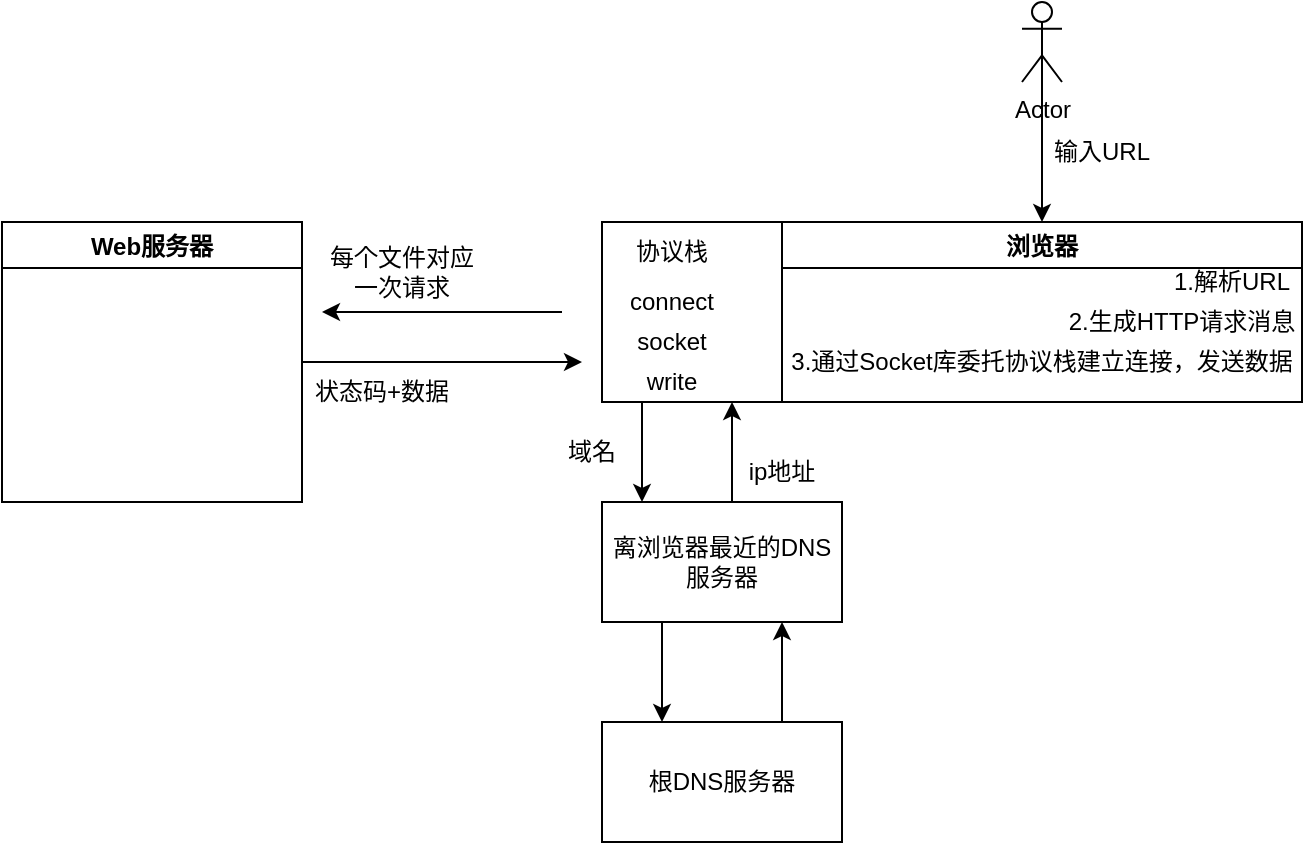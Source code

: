 <mxfile version="15.4.0" type="device"><diagram id="6FJTrL6WVPJzpp1kxjzq" name="第 1 页"><mxGraphModel dx="852" dy="494" grid="1" gridSize="10" guides="1" tooltips="1" connect="1" arrows="1" fold="1" page="1" pageScale="1" pageWidth="827" pageHeight="1169" math="0" shadow="0"><root><mxCell id="0"/><mxCell id="1" parent="0"/><mxCell id="sqgs4TpInp-qgzb5_IXQ-10" style="edgeStyle=orthogonalEdgeStyle;rounded=0;orthogonalLoop=1;jettySize=auto;html=1;" edge="1" parent="1"><mxGeometry relative="1" as="geometry"><mxPoint x="230" y="195" as="targetPoint"/><mxPoint x="350" y="195" as="sourcePoint"/></mxGeometry></mxCell><mxCell id="sqgs4TpInp-qgzb5_IXQ-1" value="浏览器" style="swimlane;" vertex="1" parent="1"><mxGeometry x="460" y="150" width="260" height="90" as="geometry"/></mxCell><mxCell id="sqgs4TpInp-qgzb5_IXQ-7" value="1.解析URL" style="text;html=1;strokeColor=none;fillColor=none;align=center;verticalAlign=middle;whiteSpace=wrap;rounded=0;" vertex="1" parent="sqgs4TpInp-qgzb5_IXQ-1"><mxGeometry x="190" y="20" width="70" height="20" as="geometry"/></mxCell><mxCell id="sqgs4TpInp-qgzb5_IXQ-9" value="2.生成HTTP请求消息" style="text;html=1;strokeColor=none;fillColor=none;align=center;verticalAlign=middle;whiteSpace=wrap;rounded=0;" vertex="1" parent="sqgs4TpInp-qgzb5_IXQ-1"><mxGeometry x="135" y="40" width="130" height="20" as="geometry"/></mxCell><mxCell id="sqgs4TpInp-qgzb5_IXQ-25" value="3.通过Socket库委托协议栈建立连接，发送数据" style="text;html=1;strokeColor=none;fillColor=none;align=center;verticalAlign=middle;whiteSpace=wrap;rounded=0;" vertex="1" parent="sqgs4TpInp-qgzb5_IXQ-1"><mxGeometry x="-5" y="50" width="270" height="40" as="geometry"/></mxCell><mxCell id="sqgs4TpInp-qgzb5_IXQ-5" style="edgeStyle=orthogonalEdgeStyle;rounded=0;orthogonalLoop=1;jettySize=auto;html=1;exitX=0.5;exitY=0.5;exitDx=0;exitDy=0;exitPerimeter=0;entryX=0.5;entryY=0;entryDx=0;entryDy=0;" edge="1" parent="1" source="sqgs4TpInp-qgzb5_IXQ-2" target="sqgs4TpInp-qgzb5_IXQ-1"><mxGeometry relative="1" as="geometry"/></mxCell><mxCell id="sqgs4TpInp-qgzb5_IXQ-2" value="Actor" style="shape=umlActor;verticalLabelPosition=bottom;verticalAlign=top;html=1;outlineConnect=0;" vertex="1" parent="1"><mxGeometry x="580" y="40" width="20" height="40" as="geometry"/></mxCell><mxCell id="sqgs4TpInp-qgzb5_IXQ-6" value="输入URL" style="text;html=1;strokeColor=none;fillColor=none;align=center;verticalAlign=middle;whiteSpace=wrap;rounded=0;" vertex="1" parent="1"><mxGeometry x="590" y="100" width="60" height="30" as="geometry"/></mxCell><mxCell id="sqgs4TpInp-qgzb5_IXQ-12" style="edgeStyle=orthogonalEdgeStyle;rounded=0;orthogonalLoop=1;jettySize=auto;html=1;" edge="1" parent="1" source="sqgs4TpInp-qgzb5_IXQ-8"><mxGeometry relative="1" as="geometry"><mxPoint x="360" y="220" as="targetPoint"/></mxGeometry></mxCell><mxCell id="sqgs4TpInp-qgzb5_IXQ-8" value="Web服务器" style="swimlane;" vertex="1" parent="1"><mxGeometry x="70" y="150" width="150" height="140" as="geometry"/></mxCell><mxCell id="sqgs4TpInp-qgzb5_IXQ-11" value="每个文件对应一次请求" style="text;html=1;strokeColor=none;fillColor=none;align=center;verticalAlign=middle;whiteSpace=wrap;rounded=0;" vertex="1" parent="1"><mxGeometry x="230" y="160" width="80" height="30" as="geometry"/></mxCell><mxCell id="sqgs4TpInp-qgzb5_IXQ-13" value="状态码+数据" style="text;html=1;strokeColor=none;fillColor=none;align=center;verticalAlign=middle;whiteSpace=wrap;rounded=0;" vertex="1" parent="1"><mxGeometry x="220" y="220" width="80" height="30" as="geometry"/></mxCell><mxCell id="sqgs4TpInp-qgzb5_IXQ-17" style="edgeStyle=orthogonalEdgeStyle;rounded=0;orthogonalLoop=1;jettySize=auto;html=1;exitX=0.25;exitY=1;exitDx=0;exitDy=0;entryX=0.25;entryY=0;entryDx=0;entryDy=0;" edge="1" parent="1" source="sqgs4TpInp-qgzb5_IXQ-15" target="sqgs4TpInp-qgzb5_IXQ-16"><mxGeometry relative="1" as="geometry"/></mxCell><mxCell id="sqgs4TpInp-qgzb5_IXQ-15" value="离浏览器最近的DNS服务器" style="rounded=0;whiteSpace=wrap;html=1;" vertex="1" parent="1"><mxGeometry x="370" y="290" width="120" height="60" as="geometry"/></mxCell><mxCell id="sqgs4TpInp-qgzb5_IXQ-33" style="edgeStyle=orthogonalEdgeStyle;rounded=0;orthogonalLoop=1;jettySize=auto;html=1;exitX=0.75;exitY=0;exitDx=0;exitDy=0;entryX=0.75;entryY=1;entryDx=0;entryDy=0;" edge="1" parent="1" source="sqgs4TpInp-qgzb5_IXQ-16" target="sqgs4TpInp-qgzb5_IXQ-15"><mxGeometry relative="1" as="geometry"/></mxCell><mxCell id="sqgs4TpInp-qgzb5_IXQ-16" value="根DNS服务器" style="rounded=0;whiteSpace=wrap;html=1;" vertex="1" parent="1"><mxGeometry x="370" y="400" width="120" height="60" as="geometry"/></mxCell><mxCell id="sqgs4TpInp-qgzb5_IXQ-23" value="域名" style="text;html=1;strokeColor=none;fillColor=none;align=center;verticalAlign=middle;whiteSpace=wrap;rounded=0;" vertex="1" parent="1"><mxGeometry x="345" y="250" width="40" height="30" as="geometry"/></mxCell><mxCell id="sqgs4TpInp-qgzb5_IXQ-24" value="ip地址" style="text;html=1;strokeColor=none;fillColor=none;align=center;verticalAlign=middle;whiteSpace=wrap;rounded=0;" vertex="1" parent="1"><mxGeometry x="440" y="260" width="40" height="30" as="geometry"/></mxCell><mxCell id="sqgs4TpInp-qgzb5_IXQ-27" value="" style="rounded=0;whiteSpace=wrap;html=1;" vertex="1" parent="1"><mxGeometry x="370" y="150" width="90" height="90" as="geometry"/></mxCell><mxCell id="sqgs4TpInp-qgzb5_IXQ-28" value="协议栈" style="text;html=1;strokeColor=none;fillColor=none;align=center;verticalAlign=middle;whiteSpace=wrap;rounded=0;" vertex="1" parent="1"><mxGeometry x="385" y="150" width="40" height="30" as="geometry"/></mxCell><mxCell id="sqgs4TpInp-qgzb5_IXQ-29" value="connect" style="text;html=1;strokeColor=none;fillColor=none;align=center;verticalAlign=middle;whiteSpace=wrap;rounded=0;" vertex="1" parent="1"><mxGeometry x="375" y="180" width="60" height="20" as="geometry"/></mxCell><mxCell id="sqgs4TpInp-qgzb5_IXQ-30" value="socket" style="text;html=1;strokeColor=none;fillColor=none;align=center;verticalAlign=middle;whiteSpace=wrap;rounded=0;" vertex="1" parent="1"><mxGeometry x="375" y="200" width="60" height="20" as="geometry"/></mxCell><mxCell id="sqgs4TpInp-qgzb5_IXQ-31" value="write" style="text;html=1;strokeColor=none;fillColor=none;align=center;verticalAlign=middle;whiteSpace=wrap;rounded=0;" vertex="1" parent="1"><mxGeometry x="375" y="220" width="60" height="20" as="geometry"/></mxCell><mxCell id="sqgs4TpInp-qgzb5_IXQ-34" style="edgeStyle=orthogonalEdgeStyle;rounded=0;orthogonalLoop=1;jettySize=auto;html=1;exitX=0.25;exitY=1;exitDx=0;exitDy=0;entryX=0.25;entryY=0;entryDx=0;entryDy=0;" edge="1" parent="1"><mxGeometry relative="1" as="geometry"><mxPoint x="390" y="240" as="sourcePoint"/><mxPoint x="390" y="290" as="targetPoint"/></mxGeometry></mxCell><mxCell id="sqgs4TpInp-qgzb5_IXQ-35" style="edgeStyle=orthogonalEdgeStyle;rounded=0;orthogonalLoop=1;jettySize=auto;html=1;exitX=0.75;exitY=0;exitDx=0;exitDy=0;entryX=0.75;entryY=1;entryDx=0;entryDy=0;" edge="1" parent="1"><mxGeometry relative="1" as="geometry"><mxPoint x="435" y="290" as="sourcePoint"/><mxPoint x="435" y="240" as="targetPoint"/></mxGeometry></mxCell></root></mxGraphModel></diagram></mxfile>
